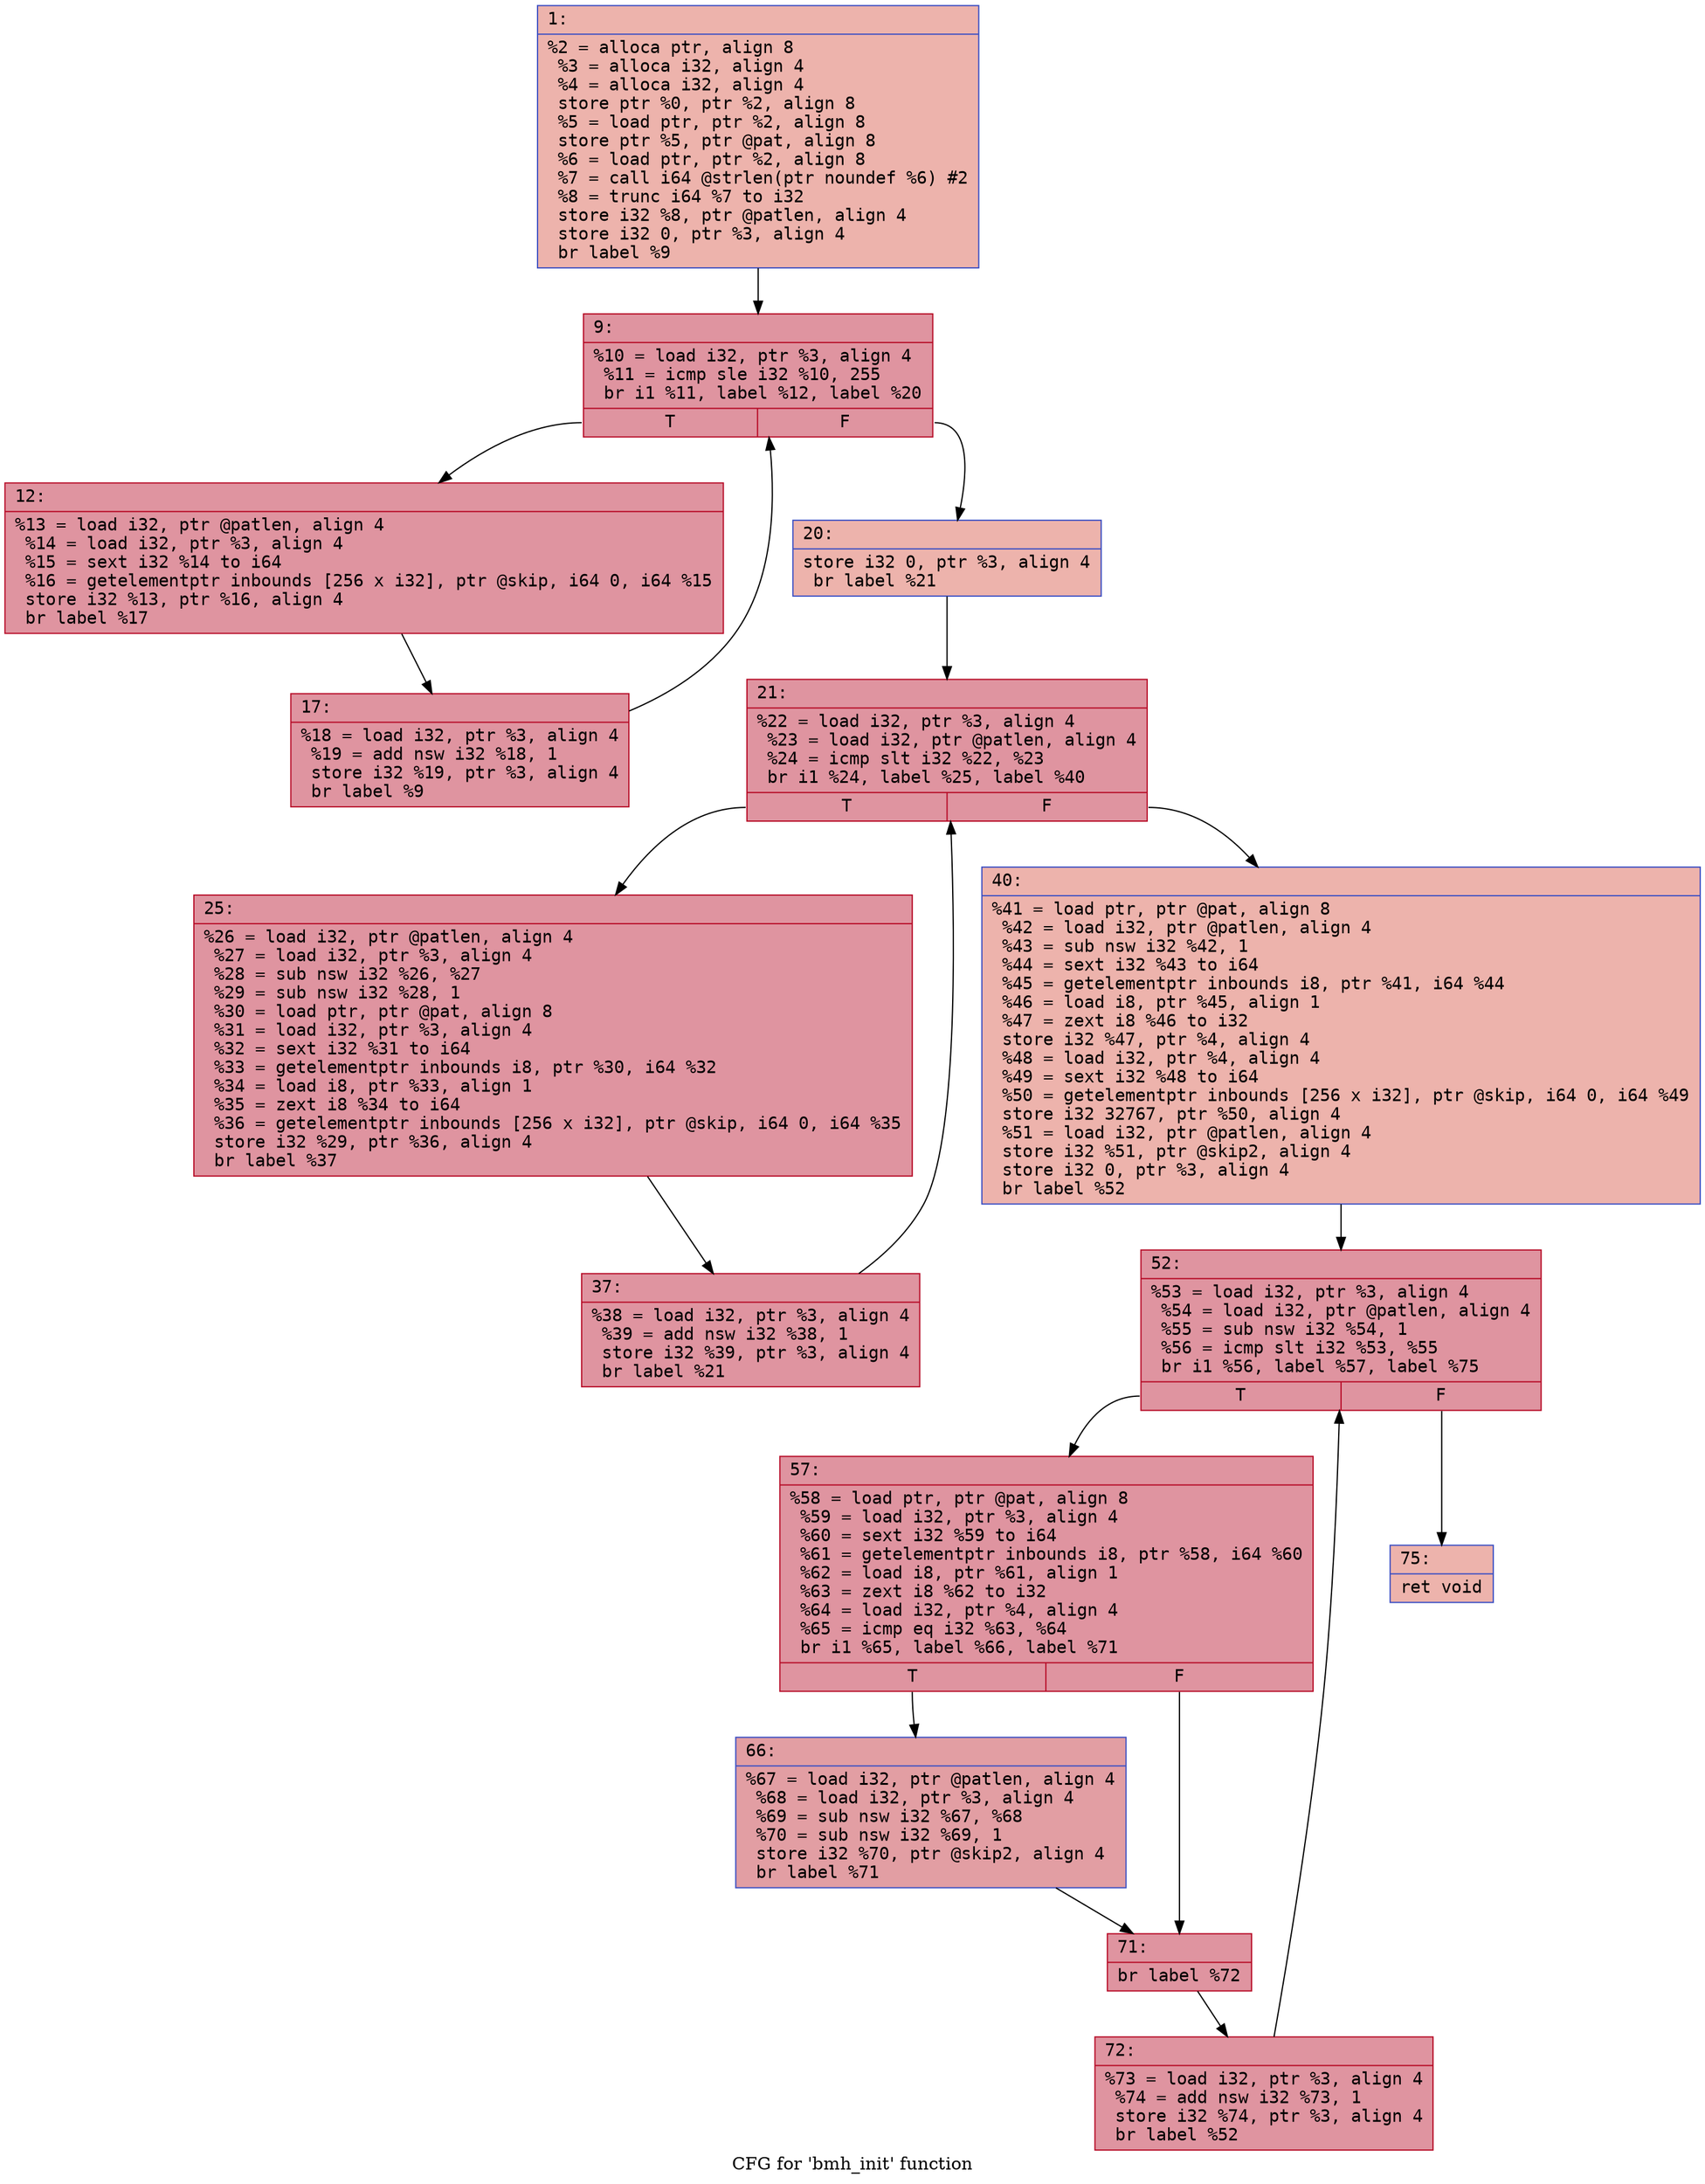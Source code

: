 digraph "CFG for 'bmh_init' function" {
	label="CFG for 'bmh_init' function";

	Node0x60000243def0 [shape=record,color="#3d50c3ff", style=filled, fillcolor="#d6524470" fontname="Courier",label="{1:\l|  %2 = alloca ptr, align 8\l  %3 = alloca i32, align 4\l  %4 = alloca i32, align 4\l  store ptr %0, ptr %2, align 8\l  %5 = load ptr, ptr %2, align 8\l  store ptr %5, ptr @pat, align 8\l  %6 = load ptr, ptr %2, align 8\l  %7 = call i64 @strlen(ptr noundef %6) #2\l  %8 = trunc i64 %7 to i32\l  store i32 %8, ptr @patlen, align 4\l  store i32 0, ptr %3, align 4\l  br label %9\l}"];
	Node0x60000243def0 -> Node0x60000243df40[tooltip="1 -> 9\nProbability 100.00%" ];
	Node0x60000243df40 [shape=record,color="#b70d28ff", style=filled, fillcolor="#b70d2870" fontname="Courier",label="{9:\l|  %10 = load i32, ptr %3, align 4\l  %11 = icmp sle i32 %10, 255\l  br i1 %11, label %12, label %20\l|{<s0>T|<s1>F}}"];
	Node0x60000243df40:s0 -> Node0x60000243df90[tooltip="9 -> 12\nProbability 96.88%" ];
	Node0x60000243df40:s1 -> Node0x60000243e030[tooltip="9 -> 20\nProbability 3.12%" ];
	Node0x60000243df90 [shape=record,color="#b70d28ff", style=filled, fillcolor="#b70d2870" fontname="Courier",label="{12:\l|  %13 = load i32, ptr @patlen, align 4\l  %14 = load i32, ptr %3, align 4\l  %15 = sext i32 %14 to i64\l  %16 = getelementptr inbounds [256 x i32], ptr @skip, i64 0, i64 %15\l  store i32 %13, ptr %16, align 4\l  br label %17\l}"];
	Node0x60000243df90 -> Node0x60000243dfe0[tooltip="12 -> 17\nProbability 100.00%" ];
	Node0x60000243dfe0 [shape=record,color="#b70d28ff", style=filled, fillcolor="#b70d2870" fontname="Courier",label="{17:\l|  %18 = load i32, ptr %3, align 4\l  %19 = add nsw i32 %18, 1\l  store i32 %19, ptr %3, align 4\l  br label %9\l}"];
	Node0x60000243dfe0 -> Node0x60000243df40[tooltip="17 -> 9\nProbability 100.00%" ];
	Node0x60000243e030 [shape=record,color="#3d50c3ff", style=filled, fillcolor="#d6524470" fontname="Courier",label="{20:\l|  store i32 0, ptr %3, align 4\l  br label %21\l}"];
	Node0x60000243e030 -> Node0x60000243e080[tooltip="20 -> 21\nProbability 100.00%" ];
	Node0x60000243e080 [shape=record,color="#b70d28ff", style=filled, fillcolor="#b70d2870" fontname="Courier",label="{21:\l|  %22 = load i32, ptr %3, align 4\l  %23 = load i32, ptr @patlen, align 4\l  %24 = icmp slt i32 %22, %23\l  br i1 %24, label %25, label %40\l|{<s0>T|<s1>F}}"];
	Node0x60000243e080:s0 -> Node0x60000243e0d0[tooltip="21 -> 25\nProbability 96.88%" ];
	Node0x60000243e080:s1 -> Node0x60000243e170[tooltip="21 -> 40\nProbability 3.12%" ];
	Node0x60000243e0d0 [shape=record,color="#b70d28ff", style=filled, fillcolor="#b70d2870" fontname="Courier",label="{25:\l|  %26 = load i32, ptr @patlen, align 4\l  %27 = load i32, ptr %3, align 4\l  %28 = sub nsw i32 %26, %27\l  %29 = sub nsw i32 %28, 1\l  %30 = load ptr, ptr @pat, align 8\l  %31 = load i32, ptr %3, align 4\l  %32 = sext i32 %31 to i64\l  %33 = getelementptr inbounds i8, ptr %30, i64 %32\l  %34 = load i8, ptr %33, align 1\l  %35 = zext i8 %34 to i64\l  %36 = getelementptr inbounds [256 x i32], ptr @skip, i64 0, i64 %35\l  store i32 %29, ptr %36, align 4\l  br label %37\l}"];
	Node0x60000243e0d0 -> Node0x60000243e120[tooltip="25 -> 37\nProbability 100.00%" ];
	Node0x60000243e120 [shape=record,color="#b70d28ff", style=filled, fillcolor="#b70d2870" fontname="Courier",label="{37:\l|  %38 = load i32, ptr %3, align 4\l  %39 = add nsw i32 %38, 1\l  store i32 %39, ptr %3, align 4\l  br label %21\l}"];
	Node0x60000243e120 -> Node0x60000243e080[tooltip="37 -> 21\nProbability 100.00%" ];
	Node0x60000243e170 [shape=record,color="#3d50c3ff", style=filled, fillcolor="#d6524470" fontname="Courier",label="{40:\l|  %41 = load ptr, ptr @pat, align 8\l  %42 = load i32, ptr @patlen, align 4\l  %43 = sub nsw i32 %42, 1\l  %44 = sext i32 %43 to i64\l  %45 = getelementptr inbounds i8, ptr %41, i64 %44\l  %46 = load i8, ptr %45, align 1\l  %47 = zext i8 %46 to i32\l  store i32 %47, ptr %4, align 4\l  %48 = load i32, ptr %4, align 4\l  %49 = sext i32 %48 to i64\l  %50 = getelementptr inbounds [256 x i32], ptr @skip, i64 0, i64 %49\l  store i32 32767, ptr %50, align 4\l  %51 = load i32, ptr @patlen, align 4\l  store i32 %51, ptr @skip2, align 4\l  store i32 0, ptr %3, align 4\l  br label %52\l}"];
	Node0x60000243e170 -> Node0x60000243e1c0[tooltip="40 -> 52\nProbability 100.00%" ];
	Node0x60000243e1c0 [shape=record,color="#b70d28ff", style=filled, fillcolor="#b70d2870" fontname="Courier",label="{52:\l|  %53 = load i32, ptr %3, align 4\l  %54 = load i32, ptr @patlen, align 4\l  %55 = sub nsw i32 %54, 1\l  %56 = icmp slt i32 %53, %55\l  br i1 %56, label %57, label %75\l|{<s0>T|<s1>F}}"];
	Node0x60000243e1c0:s0 -> Node0x60000243e210[tooltip="52 -> 57\nProbability 96.88%" ];
	Node0x60000243e1c0:s1 -> Node0x60000243e350[tooltip="52 -> 75\nProbability 3.12%" ];
	Node0x60000243e210 [shape=record,color="#b70d28ff", style=filled, fillcolor="#b70d2870" fontname="Courier",label="{57:\l|  %58 = load ptr, ptr @pat, align 8\l  %59 = load i32, ptr %3, align 4\l  %60 = sext i32 %59 to i64\l  %61 = getelementptr inbounds i8, ptr %58, i64 %60\l  %62 = load i8, ptr %61, align 1\l  %63 = zext i8 %62 to i32\l  %64 = load i32, ptr %4, align 4\l  %65 = icmp eq i32 %63, %64\l  br i1 %65, label %66, label %71\l|{<s0>T|<s1>F}}"];
	Node0x60000243e210:s0 -> Node0x60000243e260[tooltip="57 -> 66\nProbability 50.00%" ];
	Node0x60000243e210:s1 -> Node0x60000243e2b0[tooltip="57 -> 71\nProbability 50.00%" ];
	Node0x60000243e260 [shape=record,color="#3d50c3ff", style=filled, fillcolor="#be242e70" fontname="Courier",label="{66:\l|  %67 = load i32, ptr @patlen, align 4\l  %68 = load i32, ptr %3, align 4\l  %69 = sub nsw i32 %67, %68\l  %70 = sub nsw i32 %69, 1\l  store i32 %70, ptr @skip2, align 4\l  br label %71\l}"];
	Node0x60000243e260 -> Node0x60000243e2b0[tooltip="66 -> 71\nProbability 100.00%" ];
	Node0x60000243e2b0 [shape=record,color="#b70d28ff", style=filled, fillcolor="#b70d2870" fontname="Courier",label="{71:\l|  br label %72\l}"];
	Node0x60000243e2b0 -> Node0x60000243e300[tooltip="71 -> 72\nProbability 100.00%" ];
	Node0x60000243e300 [shape=record,color="#b70d28ff", style=filled, fillcolor="#b70d2870" fontname="Courier",label="{72:\l|  %73 = load i32, ptr %3, align 4\l  %74 = add nsw i32 %73, 1\l  store i32 %74, ptr %3, align 4\l  br label %52\l}"];
	Node0x60000243e300 -> Node0x60000243e1c0[tooltip="72 -> 52\nProbability 100.00%" ];
	Node0x60000243e350 [shape=record,color="#3d50c3ff", style=filled, fillcolor="#d6524470" fontname="Courier",label="{75:\l|  ret void\l}"];
}
